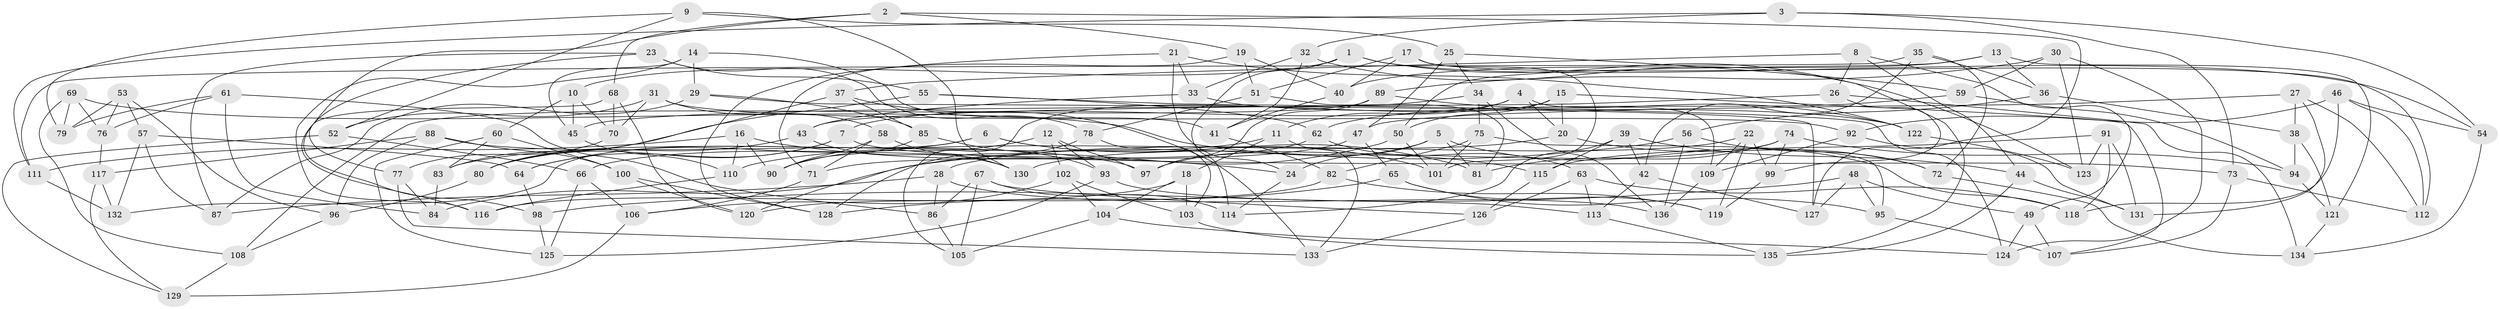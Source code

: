 // Generated by graph-tools (version 1.1) at 2025/16/03/09/25 04:16:13]
// undirected, 136 vertices, 272 edges
graph export_dot {
graph [start="1"]
  node [color=gray90,style=filled];
  1;
  2;
  3;
  4;
  5;
  6;
  7;
  8;
  9;
  10;
  11;
  12;
  13;
  14;
  15;
  16;
  17;
  18;
  19;
  20;
  21;
  22;
  23;
  24;
  25;
  26;
  27;
  28;
  29;
  30;
  31;
  32;
  33;
  34;
  35;
  36;
  37;
  38;
  39;
  40;
  41;
  42;
  43;
  44;
  45;
  46;
  47;
  48;
  49;
  50;
  51;
  52;
  53;
  54;
  55;
  56;
  57;
  58;
  59;
  60;
  61;
  62;
  63;
  64;
  65;
  66;
  67;
  68;
  69;
  70;
  71;
  72;
  73;
  74;
  75;
  76;
  77;
  78;
  79;
  80;
  81;
  82;
  83;
  84;
  85;
  86;
  87;
  88;
  89;
  90;
  91;
  92;
  93;
  94;
  95;
  96;
  97;
  98;
  99;
  100;
  101;
  102;
  103;
  104;
  105;
  106;
  107;
  108;
  109;
  110;
  111;
  112;
  113;
  114;
  115;
  116;
  117;
  118;
  119;
  120;
  121;
  122;
  123;
  124;
  125;
  126;
  127;
  128;
  129;
  130;
  131;
  132;
  133;
  134;
  135;
  136;
  1 -- 54;
  1 -- 135;
  1 -- 114;
  1 -- 10;
  2 -- 19;
  2 -- 68;
  2 -- 77;
  2 -- 127;
  3 -- 73;
  3 -- 111;
  3 -- 54;
  3 -- 32;
  4 -- 109;
  4 -- 20;
  4 -- 7;
  4 -- 11;
  5 -- 81;
  5 -- 24;
  5 -- 118;
  5 -- 97;
  6 -- 64;
  6 -- 101;
  6 -- 132;
  6 -- 81;
  7 -- 73;
  7 -- 80;
  7 -- 64;
  8 -- 37;
  8 -- 26;
  8 -- 44;
  8 -- 49;
  9 -- 79;
  9 -- 52;
  9 -- 25;
  9 -- 130;
  10 -- 45;
  10 -- 60;
  10 -- 70;
  11 -- 18;
  11 -- 83;
  11 -- 133;
  12 -- 90;
  12 -- 97;
  12 -- 93;
  12 -- 102;
  13 -- 50;
  13 -- 121;
  13 -- 40;
  13 -- 36;
  14 -- 45;
  14 -- 29;
  14 -- 41;
  14 -- 116;
  15 -- 107;
  15 -- 20;
  15 -- 50;
  15 -- 105;
  16 -- 90;
  16 -- 110;
  16 -- 24;
  16 -- 111;
  17 -- 51;
  17 -- 101;
  17 -- 112;
  17 -- 40;
  18 -- 104;
  18 -- 103;
  18 -- 116;
  19 -- 51;
  19 -- 71;
  19 -- 40;
  20 -- 72;
  20 -- 110;
  21 -- 24;
  21 -- 122;
  21 -- 33;
  21 -- 128;
  22 -- 99;
  22 -- 109;
  22 -- 28;
  22 -- 119;
  23 -- 78;
  23 -- 87;
  23 -- 55;
  23 -- 98;
  24 -- 114;
  25 -- 47;
  25 -- 34;
  25 -- 59;
  26 -- 99;
  26 -- 43;
  26 -- 134;
  27 -- 47;
  27 -- 131;
  27 -- 38;
  27 -- 112;
  28 -- 136;
  28 -- 87;
  28 -- 86;
  29 -- 127;
  29 -- 85;
  29 -- 87;
  30 -- 89;
  30 -- 124;
  30 -- 59;
  30 -- 123;
  31 -- 92;
  31 -- 70;
  31 -- 58;
  31 -- 52;
  32 -- 41;
  32 -- 33;
  32 -- 123;
  33 -- 43;
  33 -- 122;
  34 -- 75;
  34 -- 45;
  34 -- 136;
  35 -- 72;
  35 -- 36;
  35 -- 42;
  35 -- 111;
  36 -- 56;
  36 -- 38;
  37 -- 85;
  37 -- 80;
  37 -- 133;
  38 -- 121;
  38 -- 94;
  39 -- 114;
  39 -- 44;
  39 -- 42;
  39 -- 115;
  40 -- 41;
  41 -- 82;
  42 -- 113;
  42 -- 127;
  43 -- 130;
  43 -- 80;
  44 -- 131;
  44 -- 135;
  45 -- 110;
  46 -- 112;
  46 -- 118;
  46 -- 54;
  46 -- 92;
  47 -- 65;
  47 -- 71;
  48 -- 49;
  48 -- 98;
  48 -- 95;
  48 -- 127;
  49 -- 107;
  49 -- 124;
  50 -- 120;
  50 -- 101;
  51 -- 78;
  51 -- 81;
  52 -- 66;
  52 -- 129;
  53 -- 79;
  53 -- 96;
  53 -- 76;
  53 -- 57;
  54 -- 134;
  55 -- 83;
  55 -- 62;
  55 -- 124;
  56 -- 136;
  56 -- 84;
  56 -- 72;
  57 -- 132;
  57 -- 87;
  57 -- 64;
  58 -- 90;
  58 -- 130;
  58 -- 71;
  59 -- 94;
  59 -- 62;
  60 -- 125;
  60 -- 83;
  60 -- 100;
  61 -- 84;
  61 -- 79;
  61 -- 86;
  61 -- 76;
  62 -- 66;
  62 -- 63;
  63 -- 126;
  63 -- 113;
  63 -- 118;
  64 -- 98;
  65 -- 128;
  65 -- 95;
  65 -- 119;
  66 -- 106;
  66 -- 125;
  67 -- 105;
  67 -- 114;
  67 -- 86;
  67 -- 126;
  68 -- 116;
  68 -- 70;
  68 -- 120;
  69 -- 79;
  69 -- 115;
  69 -- 108;
  69 -- 76;
  70 -- 77;
  71 -- 106;
  72 -- 134;
  73 -- 107;
  73 -- 112;
  74 -- 81;
  74 -- 130;
  74 -- 99;
  74 -- 94;
  75 -- 101;
  75 -- 82;
  75 -- 95;
  76 -- 117;
  77 -- 84;
  77 -- 133;
  78 -- 103;
  78 -- 128;
  80 -- 96;
  82 -- 120;
  82 -- 119;
  83 -- 84;
  85 -- 90;
  85 -- 93;
  86 -- 105;
  88 -- 100;
  88 -- 96;
  88 -- 117;
  88 -- 97;
  89 -- 108;
  89 -- 122;
  89 -- 97;
  91 -- 131;
  91 -- 115;
  91 -- 123;
  91 -- 118;
  92 -- 109;
  92 -- 131;
  93 -- 125;
  93 -- 113;
  94 -- 121;
  95 -- 107;
  96 -- 108;
  98 -- 125;
  99 -- 119;
  100 -- 128;
  100 -- 120;
  102 -- 103;
  102 -- 104;
  102 -- 106;
  103 -- 135;
  104 -- 105;
  104 -- 124;
  106 -- 129;
  108 -- 129;
  109 -- 136;
  110 -- 116;
  111 -- 132;
  113 -- 135;
  115 -- 126;
  117 -- 129;
  117 -- 132;
  121 -- 134;
  122 -- 123;
  126 -- 133;
}
